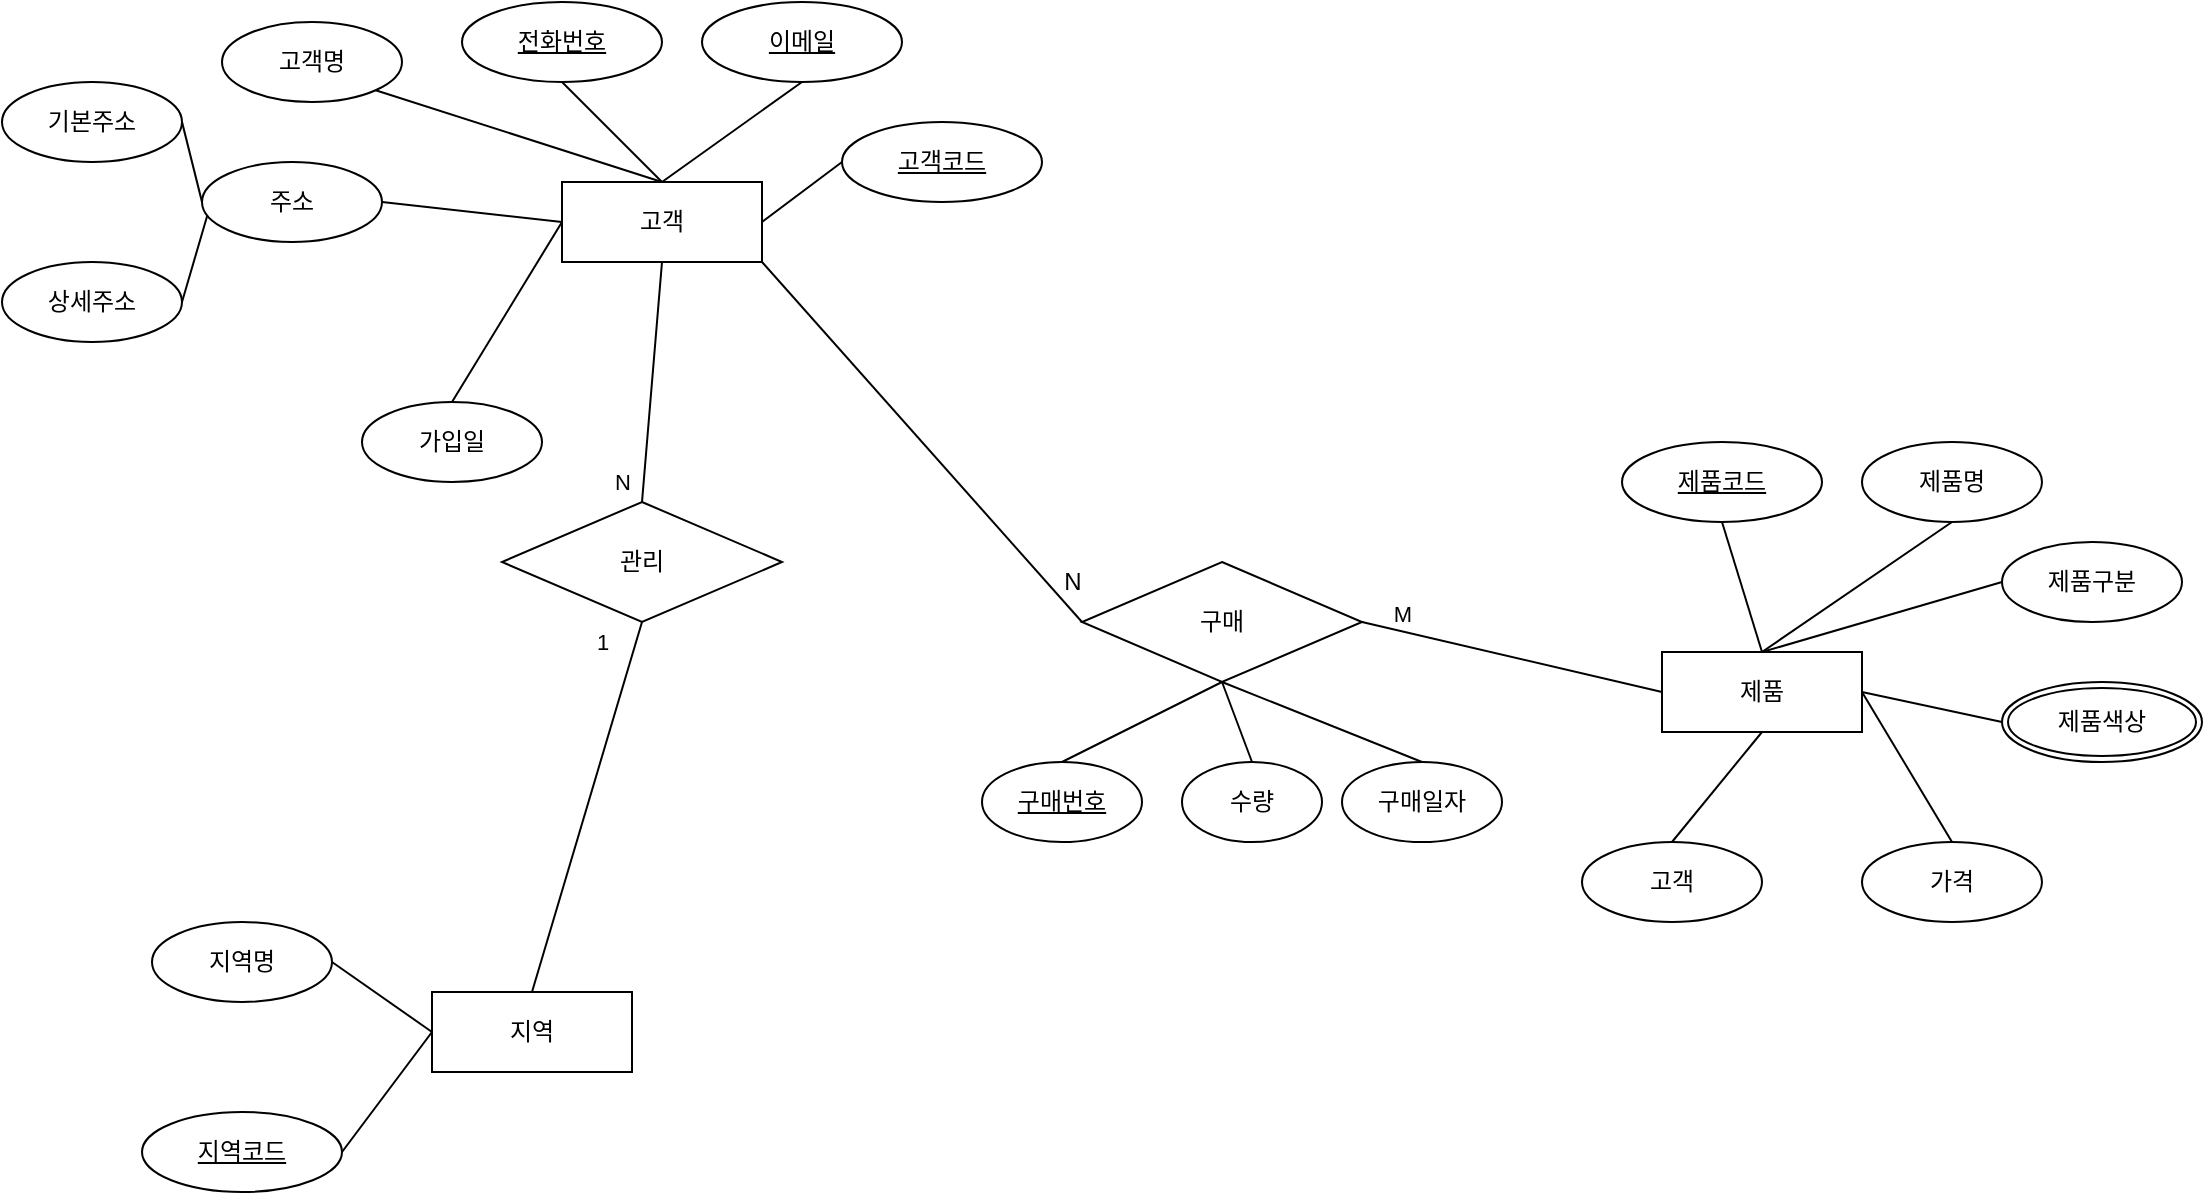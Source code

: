 <mxfile version="25.0.3">
  <diagram name="페이지-1" id="dr_OBvtDpyfkwUgcFmId">
    <mxGraphModel dx="1434" dy="780" grid="1" gridSize="10" guides="1" tooltips="1" connect="1" arrows="1" fold="1" page="1" pageScale="1" pageWidth="827" pageHeight="1169" math="0" shadow="0">
      <root>
        <mxCell id="0" />
        <mxCell id="1" parent="0" />
        <mxCell id="mSARZlNbXS721C2Y4noy-1" value="고객" style="rounded=0;whiteSpace=wrap;html=1;" vertex="1" parent="1">
          <mxGeometry x="280" y="280" width="100" height="40" as="geometry" />
        </mxCell>
        <mxCell id="mSARZlNbXS721C2Y4noy-2" value="고객명" style="ellipse;whiteSpace=wrap;html=1;" vertex="1" parent="1">
          <mxGeometry x="110" y="200" width="90" height="40" as="geometry" />
        </mxCell>
        <mxCell id="mSARZlNbXS721C2Y4noy-3" value="주소" style="ellipse;whiteSpace=wrap;html=1;" vertex="1" parent="1">
          <mxGeometry x="100" y="270" width="90" height="40" as="geometry" />
        </mxCell>
        <mxCell id="mSARZlNbXS721C2Y4noy-5" value="가입일" style="ellipse;whiteSpace=wrap;html=1;" vertex="1" parent="1">
          <mxGeometry x="180" y="390" width="90" height="40" as="geometry" />
        </mxCell>
        <mxCell id="mSARZlNbXS721C2Y4noy-7" value="전화번호" style="ellipse;whiteSpace=wrap;html=1;align=center;fontStyle=4;" vertex="1" parent="1">
          <mxGeometry x="230" y="190" width="100" height="40" as="geometry" />
        </mxCell>
        <mxCell id="mSARZlNbXS721C2Y4noy-8" value="이메일" style="ellipse;whiteSpace=wrap;html=1;align=center;fontStyle=4;" vertex="1" parent="1">
          <mxGeometry x="350" y="190" width="100" height="40" as="geometry" />
        </mxCell>
        <mxCell id="mSARZlNbXS721C2Y4noy-9" value="고객코드" style="ellipse;whiteSpace=wrap;html=1;align=center;fontStyle=4;" vertex="1" parent="1">
          <mxGeometry x="420" y="250" width="100" height="40" as="geometry" />
        </mxCell>
        <mxCell id="mSARZlNbXS721C2Y4noy-11" value="" style="endArrow=none;html=1;rounded=0;entryX=0.5;entryY=0;entryDx=0;entryDy=0;exitX=0.5;exitY=1;exitDx=0;exitDy=0;" edge="1" parent="1" source="mSARZlNbXS721C2Y4noy-8" target="mSARZlNbXS721C2Y4noy-1">
          <mxGeometry width="50" height="50" relative="1" as="geometry">
            <mxPoint x="470" y="400" as="sourcePoint" />
            <mxPoint x="450" y="370" as="targetPoint" />
          </mxGeometry>
        </mxCell>
        <mxCell id="mSARZlNbXS721C2Y4noy-13" value="" style="endArrow=none;html=1;rounded=0;entryX=0.5;entryY=0;entryDx=0;entryDy=0;exitX=0.5;exitY=1;exitDx=0;exitDy=0;" edge="1" parent="1" source="mSARZlNbXS721C2Y4noy-7" target="mSARZlNbXS721C2Y4noy-1">
          <mxGeometry width="50" height="50" relative="1" as="geometry">
            <mxPoint x="400" y="420" as="sourcePoint" />
            <mxPoint x="450" y="370" as="targetPoint" />
          </mxGeometry>
        </mxCell>
        <mxCell id="mSARZlNbXS721C2Y4noy-14" value="" style="endArrow=none;html=1;rounded=0;exitX=1;exitY=1;exitDx=0;exitDy=0;" edge="1" parent="1" source="mSARZlNbXS721C2Y4noy-2">
          <mxGeometry width="50" height="50" relative="1" as="geometry">
            <mxPoint x="290" y="240" as="sourcePoint" />
            <mxPoint x="330" y="280" as="targetPoint" />
          </mxGeometry>
        </mxCell>
        <mxCell id="mSARZlNbXS721C2Y4noy-15" value="" style="endArrow=none;html=1;rounded=0;exitX=1;exitY=0.5;exitDx=0;exitDy=0;entryX=0;entryY=0.5;entryDx=0;entryDy=0;" edge="1" parent="1" source="mSARZlNbXS721C2Y4noy-3" target="mSARZlNbXS721C2Y4noy-1">
          <mxGeometry width="50" height="50" relative="1" as="geometry">
            <mxPoint x="197" y="244" as="sourcePoint" />
            <mxPoint x="340" y="290" as="targetPoint" />
          </mxGeometry>
        </mxCell>
        <mxCell id="mSARZlNbXS721C2Y4noy-16" value="" style="endArrow=none;html=1;rounded=0;entryX=0.5;entryY=1;entryDx=0;entryDy=0;exitX=0.5;exitY=0;exitDx=0;exitDy=0;" edge="1" parent="1" source="mSARZlNbXS721C2Y4noy-44" target="mSARZlNbXS721C2Y4noy-1">
          <mxGeometry width="50" height="50" relative="1" as="geometry">
            <mxPoint x="300" y="440" as="sourcePoint" />
            <mxPoint x="290" y="310" as="targetPoint" />
          </mxGeometry>
        </mxCell>
        <mxCell id="mSARZlNbXS721C2Y4noy-49" value="N" style="edgeLabel;html=1;align=center;verticalAlign=middle;resizable=0;points=[];" vertex="1" connectable="0" parent="mSARZlNbXS721C2Y4noy-16">
          <mxGeometry x="-0.764" y="-2" relative="1" as="geometry">
            <mxPoint x="-13" y="4" as="offset" />
          </mxGeometry>
        </mxCell>
        <mxCell id="mSARZlNbXS721C2Y4noy-17" value="" style="endArrow=none;html=1;rounded=0;exitX=0.5;exitY=0;exitDx=0;exitDy=0;" edge="1" parent="1" source="mSARZlNbXS721C2Y4noy-5">
          <mxGeometry width="50" height="50" relative="1" as="geometry">
            <mxPoint x="200" y="370" as="sourcePoint" />
            <mxPoint x="280" y="300" as="targetPoint" />
          </mxGeometry>
        </mxCell>
        <mxCell id="mSARZlNbXS721C2Y4noy-18" value="" style="endArrow=none;html=1;rounded=0;entryX=1;entryY=0.5;entryDx=0;entryDy=0;exitX=0;exitY=0.5;exitDx=0;exitDy=0;" edge="1" parent="1" source="mSARZlNbXS721C2Y4noy-9" target="mSARZlNbXS721C2Y4noy-1">
          <mxGeometry width="50" height="50" relative="1" as="geometry">
            <mxPoint x="410" y="240" as="sourcePoint" />
            <mxPoint x="340" y="290" as="targetPoint" />
          </mxGeometry>
        </mxCell>
        <mxCell id="mSARZlNbXS721C2Y4noy-20" value="기본주소" style="ellipse;whiteSpace=wrap;html=1;" vertex="1" parent="1">
          <mxGeometry y="230" width="90" height="40" as="geometry" />
        </mxCell>
        <mxCell id="mSARZlNbXS721C2Y4noy-21" value="상세주소" style="ellipse;whiteSpace=wrap;html=1;" vertex="1" parent="1">
          <mxGeometry y="320" width="90" height="40" as="geometry" />
        </mxCell>
        <mxCell id="mSARZlNbXS721C2Y4noy-22" value="" style="endArrow=none;html=1;rounded=0;exitX=1;exitY=0.5;exitDx=0;exitDy=0;entryX=0;entryY=0.5;entryDx=0;entryDy=0;" edge="1" parent="1" source="mSARZlNbXS721C2Y4noy-20" target="mSARZlNbXS721C2Y4noy-3">
          <mxGeometry width="50" height="50" relative="1" as="geometry">
            <mxPoint x="200" y="300" as="sourcePoint" />
            <mxPoint x="290" y="310" as="targetPoint" />
          </mxGeometry>
        </mxCell>
        <mxCell id="mSARZlNbXS721C2Y4noy-23" value="" style="endArrow=none;html=1;rounded=0;exitX=1;exitY=0.5;exitDx=0;exitDy=0;entryX=0.029;entryY=0.672;entryDx=0;entryDy=0;entryPerimeter=0;" edge="1" parent="1" source="mSARZlNbXS721C2Y4noy-21" target="mSARZlNbXS721C2Y4noy-3">
          <mxGeometry width="50" height="50" relative="1" as="geometry">
            <mxPoint x="100" y="260" as="sourcePoint" />
            <mxPoint x="100" y="300" as="targetPoint" />
          </mxGeometry>
        </mxCell>
        <mxCell id="mSARZlNbXS721C2Y4noy-24" value="지역" style="rounded=0;whiteSpace=wrap;html=1;" vertex="1" parent="1">
          <mxGeometry x="215" y="685" width="100" height="40" as="geometry" />
        </mxCell>
        <mxCell id="mSARZlNbXS721C2Y4noy-25" value="지역명" style="ellipse;whiteSpace=wrap;html=1;" vertex="1" parent="1">
          <mxGeometry x="75" y="650" width="90" height="40" as="geometry" />
        </mxCell>
        <mxCell id="mSARZlNbXS721C2Y4noy-26" value="지역코드" style="ellipse;whiteSpace=wrap;html=1;align=center;fontStyle=4;" vertex="1" parent="1">
          <mxGeometry x="70" y="745" width="100" height="40" as="geometry" />
        </mxCell>
        <mxCell id="mSARZlNbXS721C2Y4noy-27" value="" style="endArrow=none;html=1;rounded=0;exitX=1;exitY=0.5;exitDx=0;exitDy=0;entryX=0;entryY=0.5;entryDx=0;entryDy=0;" edge="1" parent="1" target="mSARZlNbXS721C2Y4noy-24">
          <mxGeometry width="50" height="50" relative="1" as="geometry">
            <mxPoint x="165" y="670" as="sourcePoint" />
            <mxPoint x="255" y="680" as="targetPoint" />
          </mxGeometry>
        </mxCell>
        <mxCell id="mSARZlNbXS721C2Y4noy-28" value="" style="endArrow=none;html=1;rounded=0;exitX=1;exitY=0.5;exitDx=0;exitDy=0;entryX=0;entryY=0.5;entryDx=0;entryDy=0;" edge="1" parent="1" source="mSARZlNbXS721C2Y4noy-26" target="mSARZlNbXS721C2Y4noy-24">
          <mxGeometry width="50" height="50" relative="1" as="geometry">
            <mxPoint x="175" y="680" as="sourcePoint" />
            <mxPoint x="225" y="715" as="targetPoint" />
          </mxGeometry>
        </mxCell>
        <mxCell id="mSARZlNbXS721C2Y4noy-29" value="제품" style="rounded=0;whiteSpace=wrap;html=1;" vertex="1" parent="1">
          <mxGeometry x="830" y="515" width="100" height="40" as="geometry" />
        </mxCell>
        <mxCell id="mSARZlNbXS721C2Y4noy-30" value="제품코드" style="ellipse;whiteSpace=wrap;html=1;align=center;fontStyle=4;" vertex="1" parent="1">
          <mxGeometry x="810" y="410" width="100" height="40" as="geometry" />
        </mxCell>
        <mxCell id="mSARZlNbXS721C2Y4noy-31" value="제품명" style="ellipse;whiteSpace=wrap;html=1;" vertex="1" parent="1">
          <mxGeometry x="930" y="410" width="90" height="40" as="geometry" />
        </mxCell>
        <mxCell id="mSARZlNbXS721C2Y4noy-32" value="제품구분" style="ellipse;whiteSpace=wrap;html=1;" vertex="1" parent="1">
          <mxGeometry x="1000" y="460" width="90" height="40" as="geometry" />
        </mxCell>
        <mxCell id="mSARZlNbXS721C2Y4noy-34" value="제품색상" style="ellipse;shape=doubleEllipse;margin=3;whiteSpace=wrap;html=1;align=center;" vertex="1" parent="1">
          <mxGeometry x="1000" y="530" width="100" height="40" as="geometry" />
        </mxCell>
        <mxCell id="mSARZlNbXS721C2Y4noy-35" value="가격" style="ellipse;whiteSpace=wrap;html=1;" vertex="1" parent="1">
          <mxGeometry x="930" y="610" width="90" height="40" as="geometry" />
        </mxCell>
        <mxCell id="mSARZlNbXS721C2Y4noy-36" value="" style="endArrow=none;html=1;rounded=0;exitX=0.5;exitY=0;exitDx=0;exitDy=0;entryX=0.5;entryY=1;entryDx=0;entryDy=0;" edge="1" parent="1" source="mSARZlNbXS721C2Y4noy-29" target="mSARZlNbXS721C2Y4noy-30">
          <mxGeometry width="50" height="50" relative="1" as="geometry">
            <mxPoint x="525" y="525" as="sourcePoint" />
            <mxPoint x="575" y="560" as="targetPoint" />
            <Array as="points" />
          </mxGeometry>
        </mxCell>
        <mxCell id="mSARZlNbXS721C2Y4noy-37" value="" style="endArrow=none;html=1;rounded=0;exitX=0.5;exitY=0;exitDx=0;exitDy=0;entryX=0.5;entryY=1;entryDx=0;entryDy=0;" edge="1" parent="1" source="mSARZlNbXS721C2Y4noy-29" target="mSARZlNbXS721C2Y4noy-31">
          <mxGeometry width="50" height="50" relative="1" as="geometry">
            <mxPoint x="890" y="525" as="sourcePoint" />
            <mxPoint x="870" y="460" as="targetPoint" />
            <Array as="points" />
          </mxGeometry>
        </mxCell>
        <mxCell id="mSARZlNbXS721C2Y4noy-38" value="" style="endArrow=none;html=1;rounded=0;entryX=0;entryY=0.5;entryDx=0;entryDy=0;exitX=0.5;exitY=0;exitDx=0;exitDy=0;" edge="1" parent="1" source="mSARZlNbXS721C2Y4noy-29" target="mSARZlNbXS721C2Y4noy-32">
          <mxGeometry width="50" height="50" relative="1" as="geometry">
            <mxPoint x="880" y="510" as="sourcePoint" />
            <mxPoint x="985" y="460" as="targetPoint" />
            <Array as="points" />
          </mxGeometry>
        </mxCell>
        <mxCell id="mSARZlNbXS721C2Y4noy-39" value="" style="endArrow=none;html=1;rounded=0;entryX=0;entryY=0.5;entryDx=0;entryDy=0;exitX=1;exitY=0.5;exitDx=0;exitDy=0;" edge="1" parent="1" source="mSARZlNbXS721C2Y4noy-29" target="mSARZlNbXS721C2Y4noy-34">
          <mxGeometry width="50" height="50" relative="1" as="geometry">
            <mxPoint x="890" y="525" as="sourcePoint" />
            <mxPoint x="1010" y="490" as="targetPoint" />
            <Array as="points" />
          </mxGeometry>
        </mxCell>
        <mxCell id="mSARZlNbXS721C2Y4noy-40" value="" style="endArrow=none;html=1;rounded=0;entryX=0.5;entryY=0;entryDx=0;entryDy=0;exitX=1;exitY=0.5;exitDx=0;exitDy=0;" edge="1" parent="1" source="mSARZlNbXS721C2Y4noy-29" target="mSARZlNbXS721C2Y4noy-35">
          <mxGeometry width="50" height="50" relative="1" as="geometry">
            <mxPoint x="940" y="545" as="sourcePoint" />
            <mxPoint x="1010" y="560" as="targetPoint" />
            <Array as="points" />
          </mxGeometry>
        </mxCell>
        <mxCell id="mSARZlNbXS721C2Y4noy-41" value="고객" style="ellipse;whiteSpace=wrap;html=1;" vertex="1" parent="1">
          <mxGeometry x="790" y="610" width="90" height="40" as="geometry" />
        </mxCell>
        <mxCell id="mSARZlNbXS721C2Y4noy-42" value="" style="endArrow=none;html=1;rounded=0;exitX=0.5;exitY=1;exitDx=0;exitDy=0;entryX=0.5;entryY=0;entryDx=0;entryDy=0;" edge="1" parent="1" source="mSARZlNbXS721C2Y4noy-29" target="mSARZlNbXS721C2Y4noy-41">
          <mxGeometry width="50" height="50" relative="1" as="geometry">
            <mxPoint x="890" y="525" as="sourcePoint" />
            <mxPoint x="870" y="460" as="targetPoint" />
            <Array as="points" />
          </mxGeometry>
        </mxCell>
        <mxCell id="mSARZlNbXS721C2Y4noy-44" value="관리" style="rhombus;whiteSpace=wrap;html=1;" vertex="1" parent="1">
          <mxGeometry x="250" y="440" width="140" height="60" as="geometry" />
        </mxCell>
        <mxCell id="mSARZlNbXS721C2Y4noy-45" value="" style="endArrow=none;html=1;rounded=0;exitX=0.5;exitY=0;exitDx=0;exitDy=0;" edge="1" parent="1" source="mSARZlNbXS721C2Y4noy-24">
          <mxGeometry width="50" height="50" relative="1" as="geometry">
            <mxPoint x="310" y="620" as="sourcePoint" />
            <mxPoint x="320" y="500" as="targetPoint" />
          </mxGeometry>
        </mxCell>
        <mxCell id="mSARZlNbXS721C2Y4noy-50" value="1" style="edgeLabel;html=1;align=center;verticalAlign=middle;resizable=0;points=[];" vertex="1" connectable="0" parent="mSARZlNbXS721C2Y4noy-45">
          <mxGeometry x="0.085" y="-1" relative="1" as="geometry">
            <mxPoint x="4" y="-75" as="offset" />
          </mxGeometry>
        </mxCell>
        <mxCell id="mSARZlNbXS721C2Y4noy-46" value="구매" style="rhombus;whiteSpace=wrap;html=1;" vertex="1" parent="1">
          <mxGeometry x="540" y="470" width="140" height="60" as="geometry" />
        </mxCell>
        <mxCell id="mSARZlNbXS721C2Y4noy-47" value="" style="endArrow=none;html=1;rounded=0;entryX=1;entryY=1;entryDx=0;entryDy=0;exitX=0;exitY=0.5;exitDx=0;exitDy=0;" edge="1" parent="1" source="mSARZlNbXS721C2Y4noy-46" target="mSARZlNbXS721C2Y4noy-1">
          <mxGeometry width="50" height="50" relative="1" as="geometry">
            <mxPoint x="330" y="450" as="sourcePoint" />
            <mxPoint x="340" y="330" as="targetPoint" />
          </mxGeometry>
        </mxCell>
        <mxCell id="mSARZlNbXS721C2Y4noy-48" value="" style="endArrow=none;html=1;rounded=0;exitX=0;exitY=0.5;exitDx=0;exitDy=0;entryX=1;entryY=0.5;entryDx=0;entryDy=0;" edge="1" parent="1" source="mSARZlNbXS721C2Y4noy-29" target="mSARZlNbXS721C2Y4noy-46">
          <mxGeometry width="50" height="50" relative="1" as="geometry">
            <mxPoint x="890" y="680" as="sourcePoint" />
            <mxPoint x="690" y="500" as="targetPoint" />
          </mxGeometry>
        </mxCell>
        <mxCell id="mSARZlNbXS721C2Y4noy-60" value="M" style="edgeLabel;html=1;align=center;verticalAlign=middle;resizable=0;points=[];" vertex="1" connectable="0" parent="mSARZlNbXS721C2Y4noy-48">
          <mxGeometry x="0.521" relative="1" as="geometry">
            <mxPoint x="-16" y="-13" as="offset" />
          </mxGeometry>
        </mxCell>
        <mxCell id="mSARZlNbXS721C2Y4noy-52" value="구매번호" style="ellipse;whiteSpace=wrap;html=1;align=center;fontStyle=4;" vertex="1" parent="1">
          <mxGeometry x="490" y="570" width="80" height="40" as="geometry" />
        </mxCell>
        <mxCell id="mSARZlNbXS721C2Y4noy-53" value="수량" style="ellipse;whiteSpace=wrap;html=1;" vertex="1" parent="1">
          <mxGeometry x="590" y="570" width="70" height="40" as="geometry" />
        </mxCell>
        <mxCell id="mSARZlNbXS721C2Y4noy-54" value="구매일자" style="ellipse;whiteSpace=wrap;html=1;" vertex="1" parent="1">
          <mxGeometry x="670" y="570" width="80" height="40" as="geometry" />
        </mxCell>
        <mxCell id="mSARZlNbXS721C2Y4noy-56" value="" style="endArrow=none;html=1;rounded=0;exitX=0.5;exitY=0;exitDx=0;exitDy=0;entryX=0.5;entryY=1;entryDx=0;entryDy=0;" edge="1" parent="1" source="mSARZlNbXS721C2Y4noy-52">
          <mxGeometry width="50" height="50" relative="1" as="geometry">
            <mxPoint x="630" y="595" as="sourcePoint" />
            <mxPoint x="610" y="530" as="targetPoint" />
            <Array as="points" />
          </mxGeometry>
        </mxCell>
        <mxCell id="mSARZlNbXS721C2Y4noy-57" value="" style="endArrow=none;html=1;rounded=0;exitX=0.5;exitY=0;exitDx=0;exitDy=0;entryX=0.5;entryY=1;entryDx=0;entryDy=0;" edge="1" parent="1" source="mSARZlNbXS721C2Y4noy-53" target="mSARZlNbXS721C2Y4noy-46">
          <mxGeometry width="50" height="50" relative="1" as="geometry">
            <mxPoint x="540" y="580" as="sourcePoint" />
            <mxPoint x="620" y="540" as="targetPoint" />
            <Array as="points" />
          </mxGeometry>
        </mxCell>
        <mxCell id="mSARZlNbXS721C2Y4noy-58" value="" style="endArrow=none;html=1;rounded=0;exitX=0.5;exitY=0;exitDx=0;exitDy=0;entryX=0.5;entryY=1;entryDx=0;entryDy=0;" edge="1" parent="1" source="mSARZlNbXS721C2Y4noy-54" target="mSARZlNbXS721C2Y4noy-46">
          <mxGeometry width="50" height="50" relative="1" as="geometry">
            <mxPoint x="635" y="580" as="sourcePoint" />
            <mxPoint x="620" y="540" as="targetPoint" />
            <Array as="points" />
          </mxGeometry>
        </mxCell>
        <mxCell id="mSARZlNbXS721C2Y4noy-59" value="N" style="text;html=1;align=center;verticalAlign=middle;resizable=0;points=[];autosize=1;strokeColor=none;fillColor=none;" vertex="1" parent="1">
          <mxGeometry x="520" y="465" width="30" height="30" as="geometry" />
        </mxCell>
      </root>
    </mxGraphModel>
  </diagram>
</mxfile>

